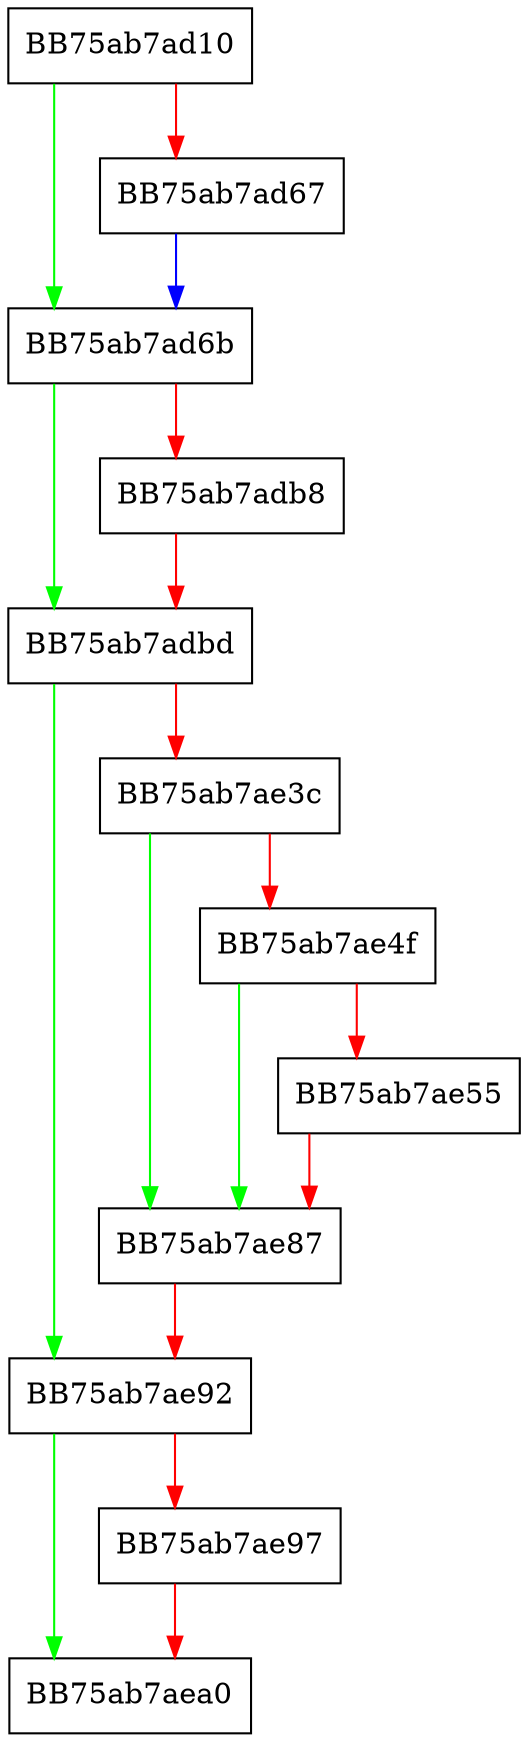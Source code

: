 digraph SaveNew {
  node [shape="box"];
  graph [splines=ortho];
  BB75ab7ad10 -> BB75ab7ad6b [color="green"];
  BB75ab7ad10 -> BB75ab7ad67 [color="red"];
  BB75ab7ad67 -> BB75ab7ad6b [color="blue"];
  BB75ab7ad6b -> BB75ab7adbd [color="green"];
  BB75ab7ad6b -> BB75ab7adb8 [color="red"];
  BB75ab7adb8 -> BB75ab7adbd [color="red"];
  BB75ab7adbd -> BB75ab7ae92 [color="green"];
  BB75ab7adbd -> BB75ab7ae3c [color="red"];
  BB75ab7ae3c -> BB75ab7ae87 [color="green"];
  BB75ab7ae3c -> BB75ab7ae4f [color="red"];
  BB75ab7ae4f -> BB75ab7ae87 [color="green"];
  BB75ab7ae4f -> BB75ab7ae55 [color="red"];
  BB75ab7ae55 -> BB75ab7ae87 [color="red"];
  BB75ab7ae87 -> BB75ab7ae92 [color="red"];
  BB75ab7ae92 -> BB75ab7aea0 [color="green"];
  BB75ab7ae92 -> BB75ab7ae97 [color="red"];
  BB75ab7ae97 -> BB75ab7aea0 [color="red"];
}